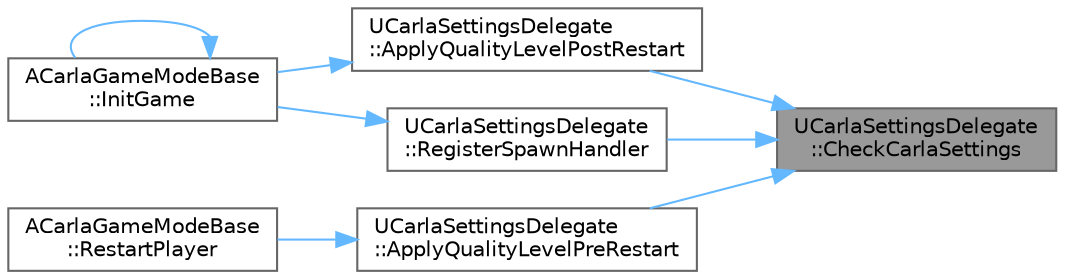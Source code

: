 digraph "UCarlaSettingsDelegate::CheckCarlaSettings"
{
 // INTERACTIVE_SVG=YES
 // LATEX_PDF_SIZE
  bgcolor="transparent";
  edge [fontname=Helvetica,fontsize=10,labelfontname=Helvetica,labelfontsize=10];
  node [fontname=Helvetica,fontsize=10,shape=box,height=0.2,width=0.4];
  rankdir="RL";
  Node1 [id="Node000001",label="UCarlaSettingsDelegate\l::CheckCarlaSettings",height=0.2,width=0.4,color="gray40", fillcolor="grey60", style="filled", fontcolor="black",tooltip="Check that the world, instance and settings are valid and save the CarlaSettings instance."];
  Node1 -> Node2 [id="edge1_Node000001_Node000002",dir="back",color="steelblue1",style="solid",tooltip=" "];
  Node2 [id="Node000002",label="UCarlaSettingsDelegate\l::ApplyQualityLevelPostRestart",height=0.2,width=0.4,color="grey40", fillcolor="white", style="filled",URL="$d4/d74/classUCarlaSettingsDelegate.html#a2858c1abdcd9d89bd02771e545e69c95",tooltip="After loading a level, apply the current settings."];
  Node2 -> Node3 [id="edge2_Node000002_Node000003",dir="back",color="steelblue1",style="solid",tooltip=" "];
  Node3 [id="Node000003",label="ACarlaGameModeBase\l::InitGame",height=0.2,width=0.4,color="grey40", fillcolor="white", style="filled",URL="$db/de5/classACarlaGameModeBase.html#a5caddc59713354578997de90542ddd93",tooltip=" "];
  Node3 -> Node3 [id="edge3_Node000003_Node000003",dir="back",color="steelblue1",style="solid",tooltip=" "];
  Node1 -> Node4 [id="edge4_Node000001_Node000004",dir="back",color="steelblue1",style="solid",tooltip=" "];
  Node4 [id="Node000004",label="UCarlaSettingsDelegate\l::ApplyQualityLevelPreRestart",height=0.2,width=0.4,color="grey40", fillcolor="white", style="filled",URL="$d4/d74/classUCarlaSettingsDelegate.html#a031911c88b39079b47333baa8f876ed0",tooltip="Before loading a level, apply the current settings."];
  Node4 -> Node5 [id="edge5_Node000004_Node000005",dir="back",color="steelblue1",style="solid",tooltip=" "];
  Node5 [id="Node000005",label="ACarlaGameModeBase\l::RestartPlayer",height=0.2,width=0.4,color="grey40", fillcolor="white", style="filled",URL="$db/de5/classACarlaGameModeBase.html#a6432ad32a9c3868d814f51c8b96a4b83",tooltip=" "];
  Node1 -> Node6 [id="edge6_Node000001_Node000006",dir="back",color="steelblue1",style="solid",tooltip=" "];
  Node6 [id="Node000006",label="UCarlaSettingsDelegate\l::RegisterSpawnHandler",height=0.2,width=0.4,color="grey40", fillcolor="white", style="filled",URL="$d4/d74/classUCarlaSettingsDelegate.html#a900624f3af1f62fbffd963fcb22f881c",tooltip="Create the event trigger handler for all the newly spawned actors to be processed with a custom funct..."];
  Node6 -> Node3 [id="edge7_Node000006_Node000003",dir="back",color="steelblue1",style="solid",tooltip=" "];
}
